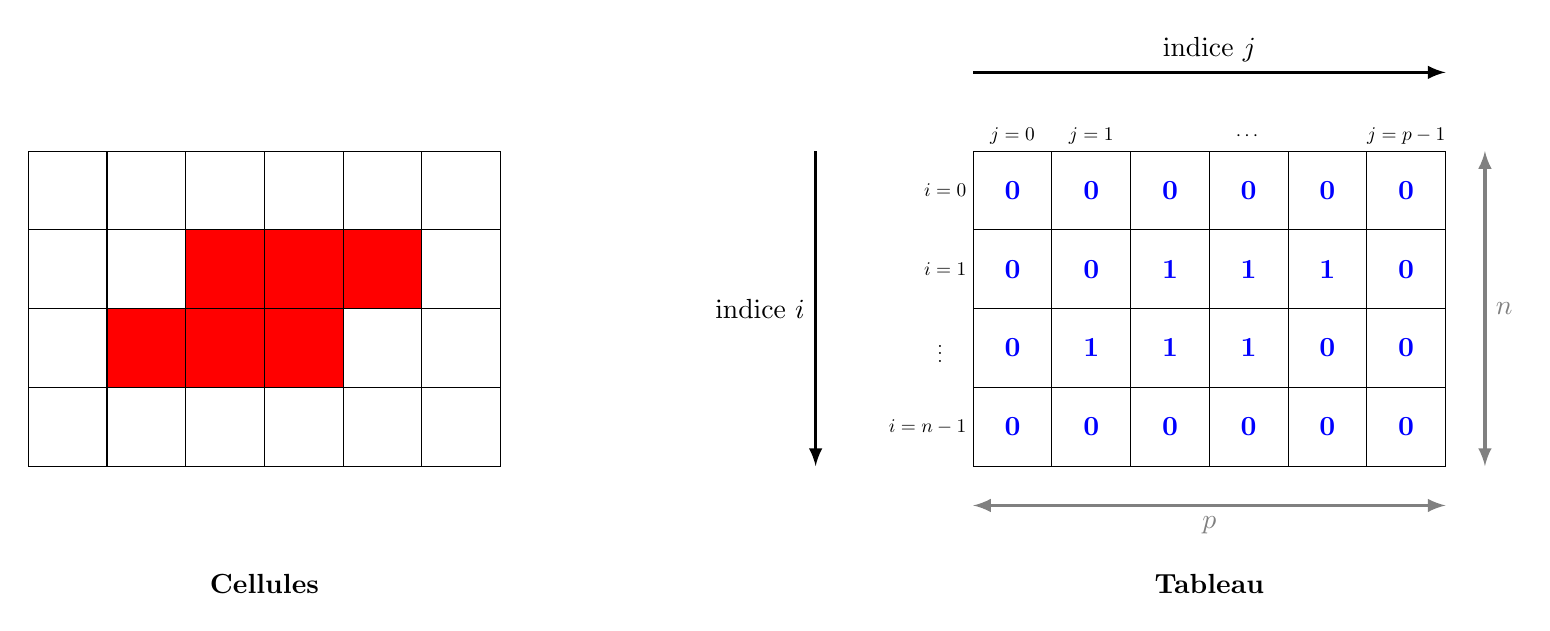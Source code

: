 \begin{tikzpicture}


% Jeu de la vie - Bouche
\fill[red] (1,1) rectangle ++(1,1);
\fill[red] (2,1) rectangle ++(1,1);
\fill[red] (3,1) rectangle ++(1,1);
\fill[red] (2,2) rectangle ++(1,1);
\fill[red] (3,2) rectangle ++(1,1);
\fill[red] (4,2) rectangle ++(1,1);

\draw (0,0) grid ++(6,4);

\node at (3,-1.5) {\bf Cellules};

% Jeu de la vie - Tableau
\begin{scope}[xshift=12cm]
\draw (0,0) grid ++(6,4);

\foreach \i in {0.5,1.5,2.5,3.5,4.5,5.5}{
  \node[blue] at (\i,0.5) {\bf 0};
  \node[blue] at (\i,3.5) {\bf 0};
}


\node[blue] at (0.5,1.5) {\bf 0};
\node[blue] at (1.5,1.5) {\bf 1};
\node[blue] at (2.5,1.5) {\bf 1};
\node[blue] at (3.5,1.5) {\bf 1};
\node[blue] at (4.5,1.5) {\bf 0};
\node[blue] at (5.5,1.5) {\bf 0};

\node[blue] at (0.5,2.5) {\bf 0};
\node[blue] at (1.5,2.5) {\bf 0};
\node[blue] at (2.5,2.5) {\bf 1};
\node[blue] at (3.5,2.5) {\bf 1};
\node[blue] at (4.5,2.5) {\bf 1};
\node[blue] at (5.5,2.5) {\bf 0};

\node at (3,-1.5) {\bf Tableau};

\draw[->,>=latex,very thick]   (0,5)  to node[midway, above] {indice $j$}  ++(6,0) ;
\draw[->,>=latex,very thick]   (-2,4)  to node[midway, left] {indice $i$}  ++(0,-4) ;

\node[scale=0.7,above] at (0.5,4) {$j=0$};
\node[scale=0.7,above] at (1.5,4) {$j=1$};
\node[scale=0.7,above] at (3.5,4.05) {$\cdots$};
\node[scale=0.7,above] at (5.5,4) {$j=p-1$};

\node[scale=0.7,left] at (0,3.5) {$i=0$};
\node[scale=0.7,left] at (0,2.5) {$i=1$};
\node[scale=0.7,left] at (-0.3,1.5) {$\vdots$};
\node[scale=0.7,left] at (0,0.5) {$i=n-1$};


\draw[<->,>=latex,very thick,gray]   (0,-0.5)  to node[midway, below] {$p$}  ++(6,0) ;
\draw[<->,>=latex,very thick,gray]   (6.5,0)  to node[midway, right] {$n$}  ++(0,4) ;

\end{scope}

\end{tikzpicture}